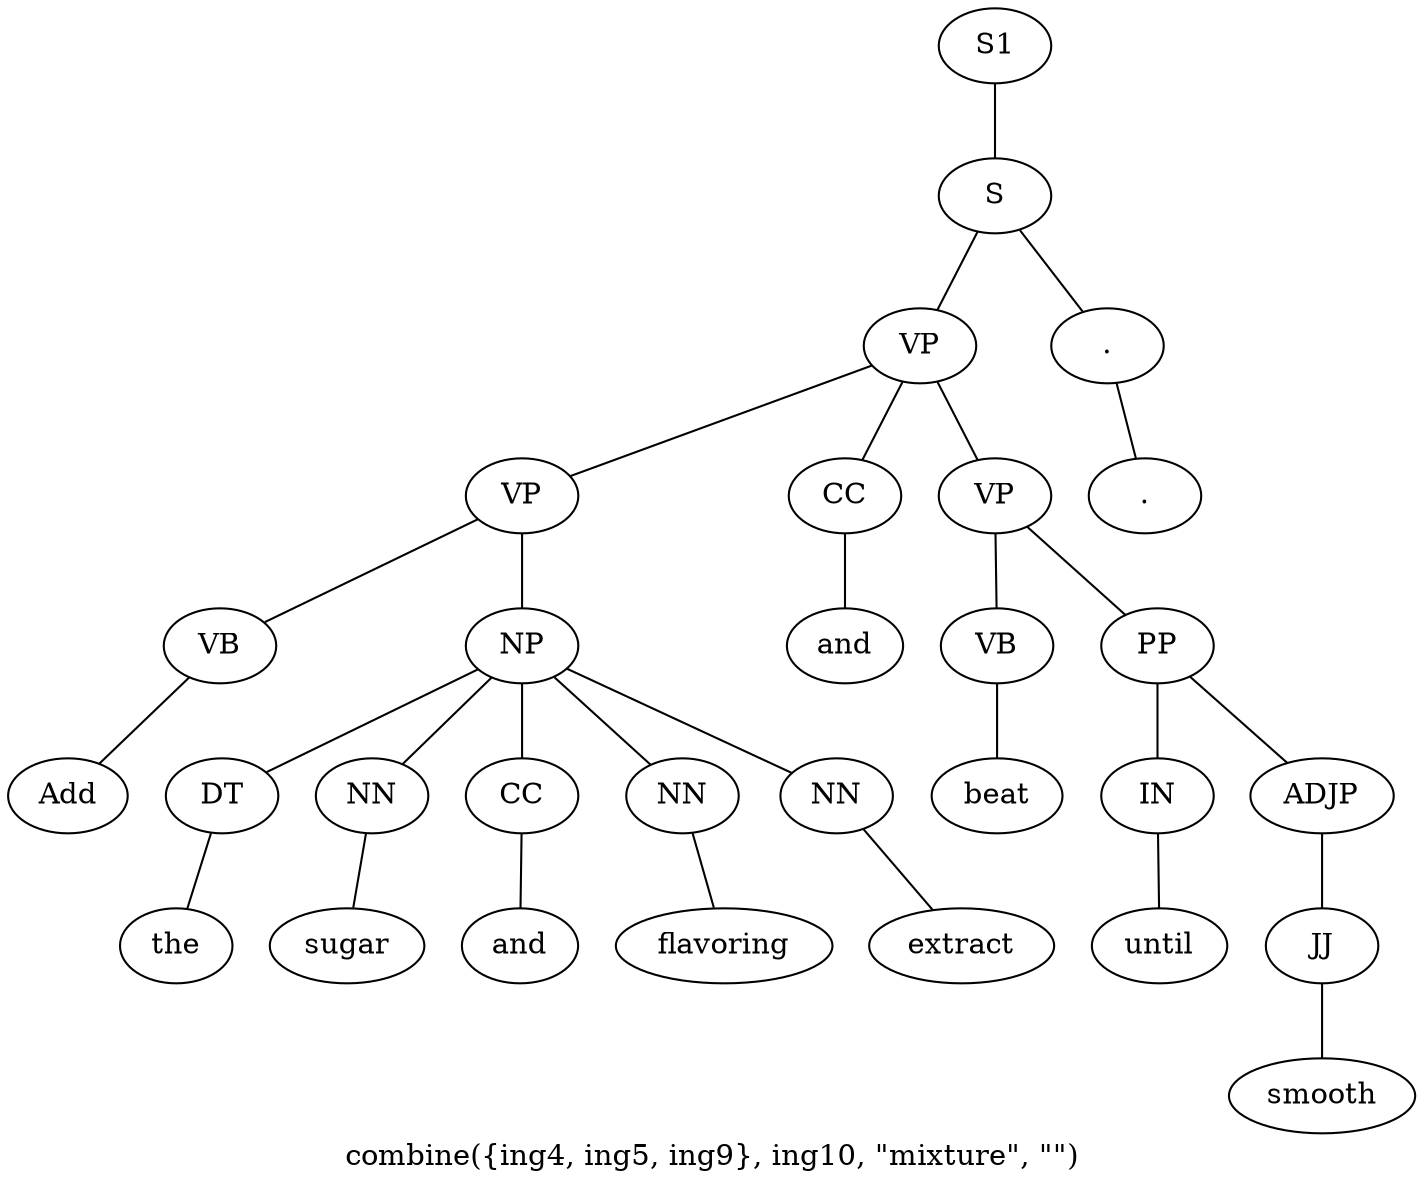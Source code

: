 graph SyntaxGraph {
	label = "combine({ing4, ing5, ing9}, ing10, \"mixture\", \"\")";
	Node0 [label="S1"];
	Node1 [label="S"];
	Node2 [label="VP"];
	Node3 [label="VP"];
	Node4 [label="VB"];
	Node5 [label="Add"];
	Node6 [label="NP"];
	Node7 [label="DT"];
	Node8 [label="the"];
	Node9 [label="NN"];
	Node10 [label="sugar"];
	Node11 [label="CC"];
	Node12 [label="and"];
	Node13 [label="NN"];
	Node14 [label="flavoring"];
	Node15 [label="NN"];
	Node16 [label="extract"];
	Node17 [label="CC"];
	Node18 [label="and"];
	Node19 [label="VP"];
	Node20 [label="VB"];
	Node21 [label="beat"];
	Node22 [label="PP"];
	Node23 [label="IN"];
	Node24 [label="until"];
	Node25 [label="ADJP"];
	Node26 [label="JJ"];
	Node27 [label="smooth"];
	Node28 [label="."];
	Node29 [label="."];

	Node0 -- Node1;
	Node1 -- Node2;
	Node1 -- Node28;
	Node2 -- Node3;
	Node2 -- Node17;
	Node2 -- Node19;
	Node3 -- Node4;
	Node3 -- Node6;
	Node4 -- Node5;
	Node6 -- Node7;
	Node6 -- Node9;
	Node6 -- Node11;
	Node6 -- Node13;
	Node6 -- Node15;
	Node7 -- Node8;
	Node9 -- Node10;
	Node11 -- Node12;
	Node13 -- Node14;
	Node15 -- Node16;
	Node17 -- Node18;
	Node19 -- Node20;
	Node19 -- Node22;
	Node20 -- Node21;
	Node22 -- Node23;
	Node22 -- Node25;
	Node23 -- Node24;
	Node25 -- Node26;
	Node26 -- Node27;
	Node28 -- Node29;
}
